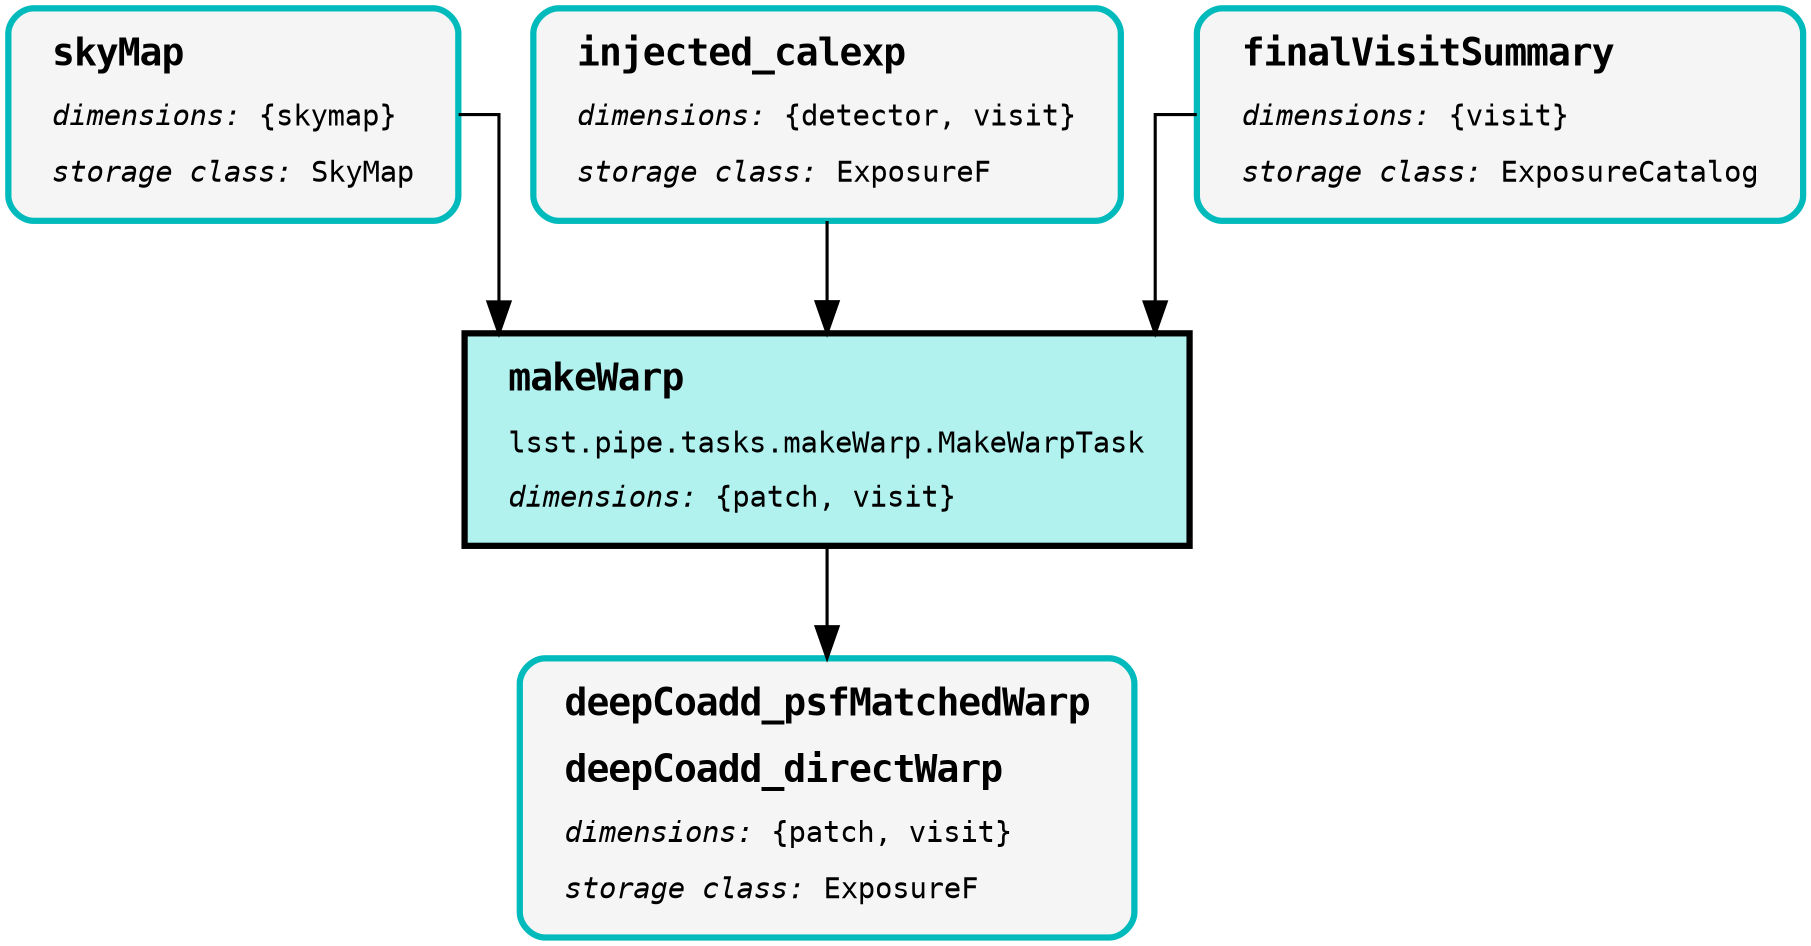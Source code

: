 digraph Pipeline {
graph [splines="ortho", nodesep="0.5", ranksep="0.75"];
node [shape="box", fontname="Monospace", fontsize="14", margin="0.2,0.1", penwidth="3"];
edge [color="black", arrowsize="1.5", penwidth="1.5", pad="10mm"];
"makeWarp:2" [style="filled", color="black", fillcolor="#B1F2EF", label=<<TABLE BORDER="0" CELLPADDING="5"><TR><TD ALIGN="LEFT"><B><FONT POINT-SIZE="18">makeWarp</FONT></B></TD></TR><TR><TD ALIGN="LEFT">lsst.pipe.tasks.makeWarp.MakeWarpTask</TD></TR><TR><TD ALIGN="LEFT"><I>dimensions:</I>&nbsp;{patch, visit}</TD></TR></TABLE>>];
"skyMap:0" [style="rounded,filled,bold", color="#00BABC", fillcolor="#F5F5F5", label=<<TABLE BORDER="0" CELLPADDING="5"><TR><TD ALIGN="LEFT"><B><FONT POINT-SIZE="18">skyMap</FONT></B></TD></TR><TR><TD ALIGN="LEFT"><I>dimensions:</I>&nbsp;{skymap}</TD></TR><TR><TD ALIGN="LEFT"><I>storage class:</I>&nbsp;SkyMap</TD></TR></TABLE>>];
"injected_calexp:0" [style="rounded,filled,bold", color="#00BABC", fillcolor="#F5F5F5", label=<<TABLE BORDER="0" CELLPADDING="5"><TR><TD ALIGN="LEFT"><B><FONT POINT-SIZE="18">injected_calexp</FONT></B></TD></TR><TR><TD ALIGN="LEFT"><I>dimensions:</I>&nbsp;{detector, visit}</TD></TR><TR><TD ALIGN="LEFT"><I>storage class:</I>&nbsp;ExposureF</TD></TR></TABLE>>];
"finalVisitSummary:0" [style="rounded,filled,bold", color="#00BABC", fillcolor="#F5F5F5", label=<<TABLE BORDER="0" CELLPADDING="5"><TR><TD ALIGN="LEFT"><B><FONT POINT-SIZE="18">finalVisitSummary</FONT></B></TD></TR><TR><TD ALIGN="LEFT"><I>dimensions:</I>&nbsp;{visit}</TD></TR><TR><TD ALIGN="LEFT"><I>storage class:</I>&nbsp;ExposureCatalog</TD></TR></TABLE>>];
"407c682f:0" [style="rounded,filled,bold", color="#00BABC", fillcolor="#F5F5F5", label=<<TABLE BORDER="0" CELLPADDING="5"><TR><TD ALIGN="LEFT"><B><FONT POINT-SIZE="18">deepCoadd_psfMatchedWarp</FONT></B></TD></TR><TR><TD ALIGN="LEFT"><B><FONT POINT-SIZE="18">deepCoadd_directWarp</FONT></B></TD></TR><TR><TD ALIGN="LEFT"><I>dimensions:</I>&nbsp;{patch, visit}</TD></TR><TR><TD ALIGN="LEFT"><I>storage class:</I>&nbsp;ExposureF</TD></TR></TABLE>>];
"makeWarp:2" -> "407c682f:0";
"skyMap:0" -> "makeWarp:2";
"injected_calexp:0" -> "makeWarp:2";
"finalVisitSummary:0" -> "makeWarp:2";
}
